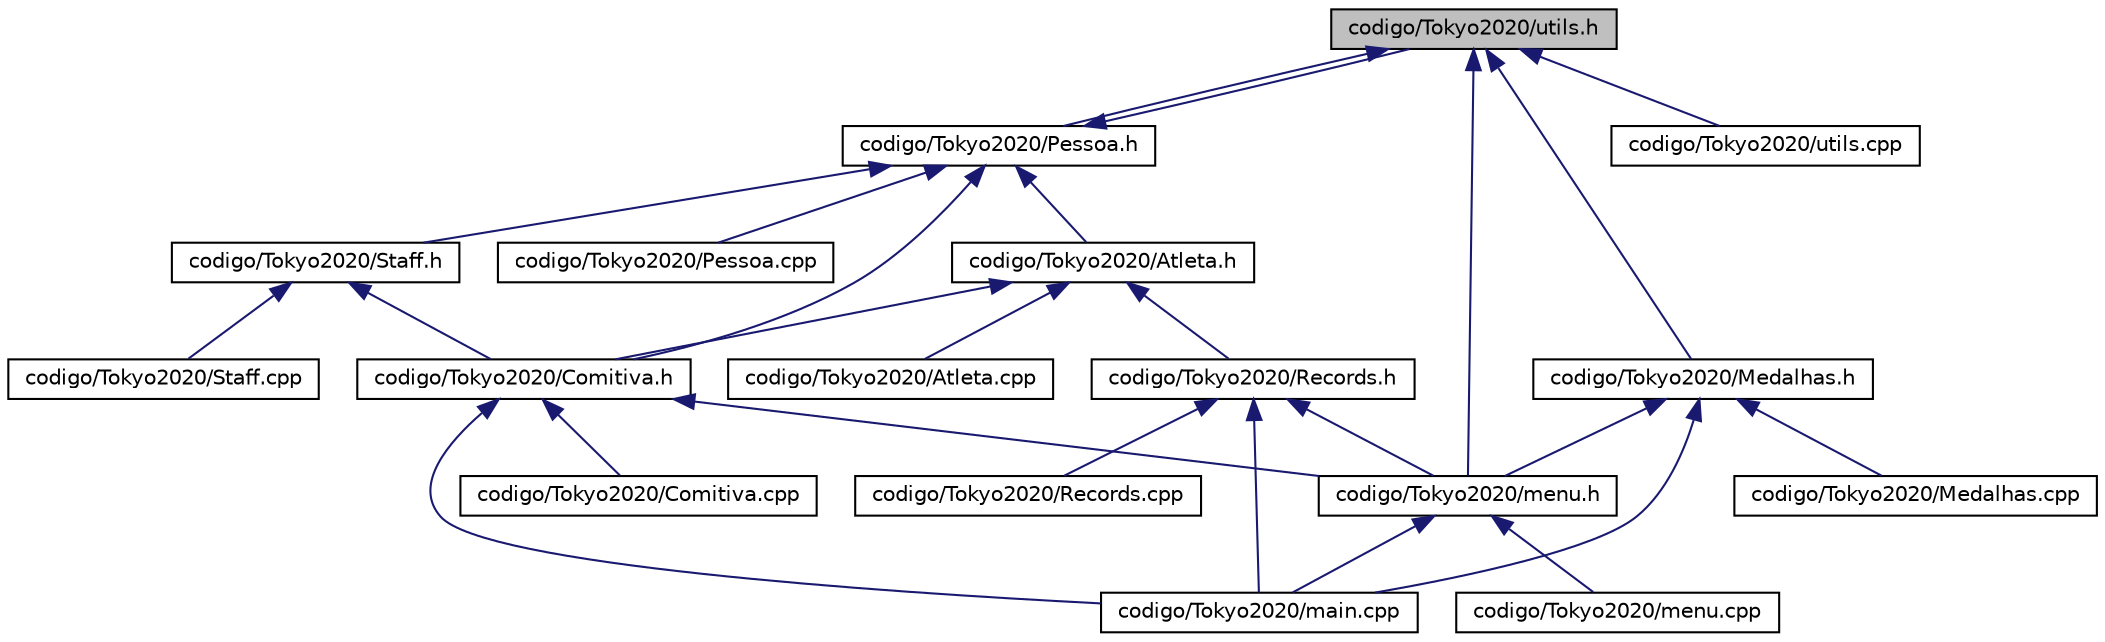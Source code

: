 digraph "codigo/Tokyo2020/utils.h"
{
 // LATEX_PDF_SIZE
  edge [fontname="Helvetica",fontsize="10",labelfontname="Helvetica",labelfontsize="10"];
  node [fontname="Helvetica",fontsize="10",shape=record];
  Node1 [label="codigo/Tokyo2020/utils.h",height=0.2,width=0.4,color="black", fillcolor="grey75", style="filled", fontcolor="black",tooltip=" "];
  Node1 -> Node2 [dir="back",color="midnightblue",fontsize="10",style="solid",fontname="Helvetica"];
  Node2 [label="codigo/Tokyo2020/Pessoa.h",height=0.2,width=0.4,color="black", fillcolor="white", style="filled",URL="$_pessoa_8h.html",tooltip=" "];
  Node2 -> Node3 [dir="back",color="midnightblue",fontsize="10",style="solid",fontname="Helvetica"];
  Node3 [label="codigo/Tokyo2020/Atleta.h",height=0.2,width=0.4,color="black", fillcolor="white", style="filled",URL="$_atleta_8h.html",tooltip=" "];
  Node3 -> Node4 [dir="back",color="midnightblue",fontsize="10",style="solid",fontname="Helvetica"];
  Node4 [label="codigo/Tokyo2020/Atleta.cpp",height=0.2,width=0.4,color="black", fillcolor="white", style="filled",URL="$_atleta_8cpp.html",tooltip=" "];
  Node3 -> Node5 [dir="back",color="midnightblue",fontsize="10",style="solid",fontname="Helvetica"];
  Node5 [label="codigo/Tokyo2020/Comitiva.h",height=0.2,width=0.4,color="black", fillcolor="white", style="filled",URL="$_comitiva_8h.html",tooltip=" "];
  Node5 -> Node6 [dir="back",color="midnightblue",fontsize="10",style="solid",fontname="Helvetica"];
  Node6 [label="codigo/Tokyo2020/Comitiva.cpp",height=0.2,width=0.4,color="black", fillcolor="white", style="filled",URL="$_comitiva_8cpp.html",tooltip=" "];
  Node5 -> Node7 [dir="back",color="midnightblue",fontsize="10",style="solid",fontname="Helvetica"];
  Node7 [label="codigo/Tokyo2020/main.cpp",height=0.2,width=0.4,color="black", fillcolor="white", style="filled",URL="$main_8cpp.html",tooltip=" "];
  Node5 -> Node8 [dir="back",color="midnightblue",fontsize="10",style="solid",fontname="Helvetica"];
  Node8 [label="codigo/Tokyo2020/menu.h",height=0.2,width=0.4,color="black", fillcolor="white", style="filled",URL="$menu_8h.html",tooltip=" "];
  Node8 -> Node7 [dir="back",color="midnightblue",fontsize="10",style="solid",fontname="Helvetica"];
  Node8 -> Node9 [dir="back",color="midnightblue",fontsize="10",style="solid",fontname="Helvetica"];
  Node9 [label="codigo/Tokyo2020/menu.cpp",height=0.2,width=0.4,color="black", fillcolor="white", style="filled",URL="$menu_8cpp.html",tooltip=" "];
  Node3 -> Node10 [dir="back",color="midnightblue",fontsize="10",style="solid",fontname="Helvetica"];
  Node10 [label="codigo/Tokyo2020/Records.h",height=0.2,width=0.4,color="black", fillcolor="white", style="filled",URL="$_records_8h.html",tooltip=" "];
  Node10 -> Node7 [dir="back",color="midnightblue",fontsize="10",style="solid",fontname="Helvetica"];
  Node10 -> Node8 [dir="back",color="midnightblue",fontsize="10",style="solid",fontname="Helvetica"];
  Node10 -> Node11 [dir="back",color="midnightblue",fontsize="10",style="solid",fontname="Helvetica"];
  Node11 [label="codigo/Tokyo2020/Records.cpp",height=0.2,width=0.4,color="black", fillcolor="white", style="filled",URL="$_records_8cpp.html",tooltip=" "];
  Node2 -> Node1 [dir="back",color="midnightblue",fontsize="10",style="solid",fontname="Helvetica"];
  Node2 -> Node5 [dir="back",color="midnightblue",fontsize="10",style="solid",fontname="Helvetica"];
  Node2 -> Node12 [dir="back",color="midnightblue",fontsize="10",style="solid",fontname="Helvetica"];
  Node12 [label="codigo/Tokyo2020/Staff.h",height=0.2,width=0.4,color="black", fillcolor="white", style="filled",URL="$_staff_8h.html",tooltip=" "];
  Node12 -> Node5 [dir="back",color="midnightblue",fontsize="10",style="solid",fontname="Helvetica"];
  Node12 -> Node13 [dir="back",color="midnightblue",fontsize="10",style="solid",fontname="Helvetica"];
  Node13 [label="codigo/Tokyo2020/Staff.cpp",height=0.2,width=0.4,color="black", fillcolor="white", style="filled",URL="$_staff_8cpp.html",tooltip=" "];
  Node2 -> Node14 [dir="back",color="midnightblue",fontsize="10",style="solid",fontname="Helvetica"];
  Node14 [label="codigo/Tokyo2020/Pessoa.cpp",height=0.2,width=0.4,color="black", fillcolor="white", style="filled",URL="$_pessoa_8cpp.html",tooltip=" "];
  Node1 -> Node15 [dir="back",color="midnightblue",fontsize="10",style="solid",fontname="Helvetica"];
  Node15 [label="codigo/Tokyo2020/Medalhas.h",height=0.2,width=0.4,color="black", fillcolor="white", style="filled",URL="$_medalhas_8h.html",tooltip=" "];
  Node15 -> Node7 [dir="back",color="midnightblue",fontsize="10",style="solid",fontname="Helvetica"];
  Node15 -> Node8 [dir="back",color="midnightblue",fontsize="10",style="solid",fontname="Helvetica"];
  Node15 -> Node16 [dir="back",color="midnightblue",fontsize="10",style="solid",fontname="Helvetica"];
  Node16 [label="codigo/Tokyo2020/Medalhas.cpp",height=0.2,width=0.4,color="black", fillcolor="white", style="filled",URL="$_medalhas_8cpp.html",tooltip=" "];
  Node1 -> Node8 [dir="back",color="midnightblue",fontsize="10",style="solid",fontname="Helvetica"];
  Node1 -> Node17 [dir="back",color="midnightblue",fontsize="10",style="solid",fontname="Helvetica"];
  Node17 [label="codigo/Tokyo2020/utils.cpp",height=0.2,width=0.4,color="black", fillcolor="white", style="filled",URL="$utils_8cpp.html",tooltip=" "];
}

